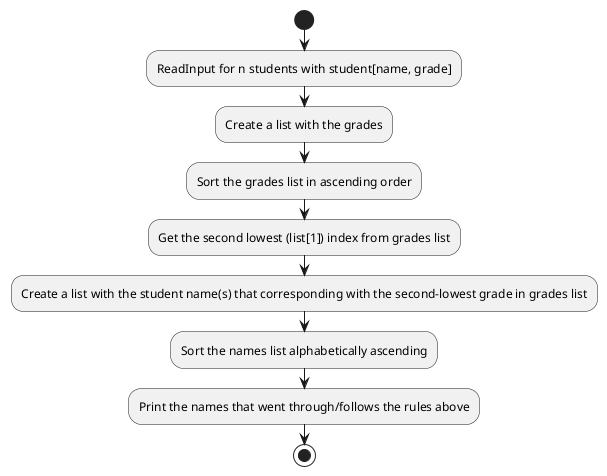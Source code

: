 @startuml
'https://www.hackerrank.com/challenges/nested-list/problem?isFullScreen=false
start
    :ReadInput for n students with student[name, grade];
    :Create a list with the grades;
    :Sort the grades list in ascending order;
    :Get the second lowest (list[1]) index from grades list;
    :Create a list with the student name(s) that corresponding with the second-lowest grade in grades list;
    :Sort the names list alphabetically ascending;
    :Print the names that went through/follows the rules above;
stop
@enduml
